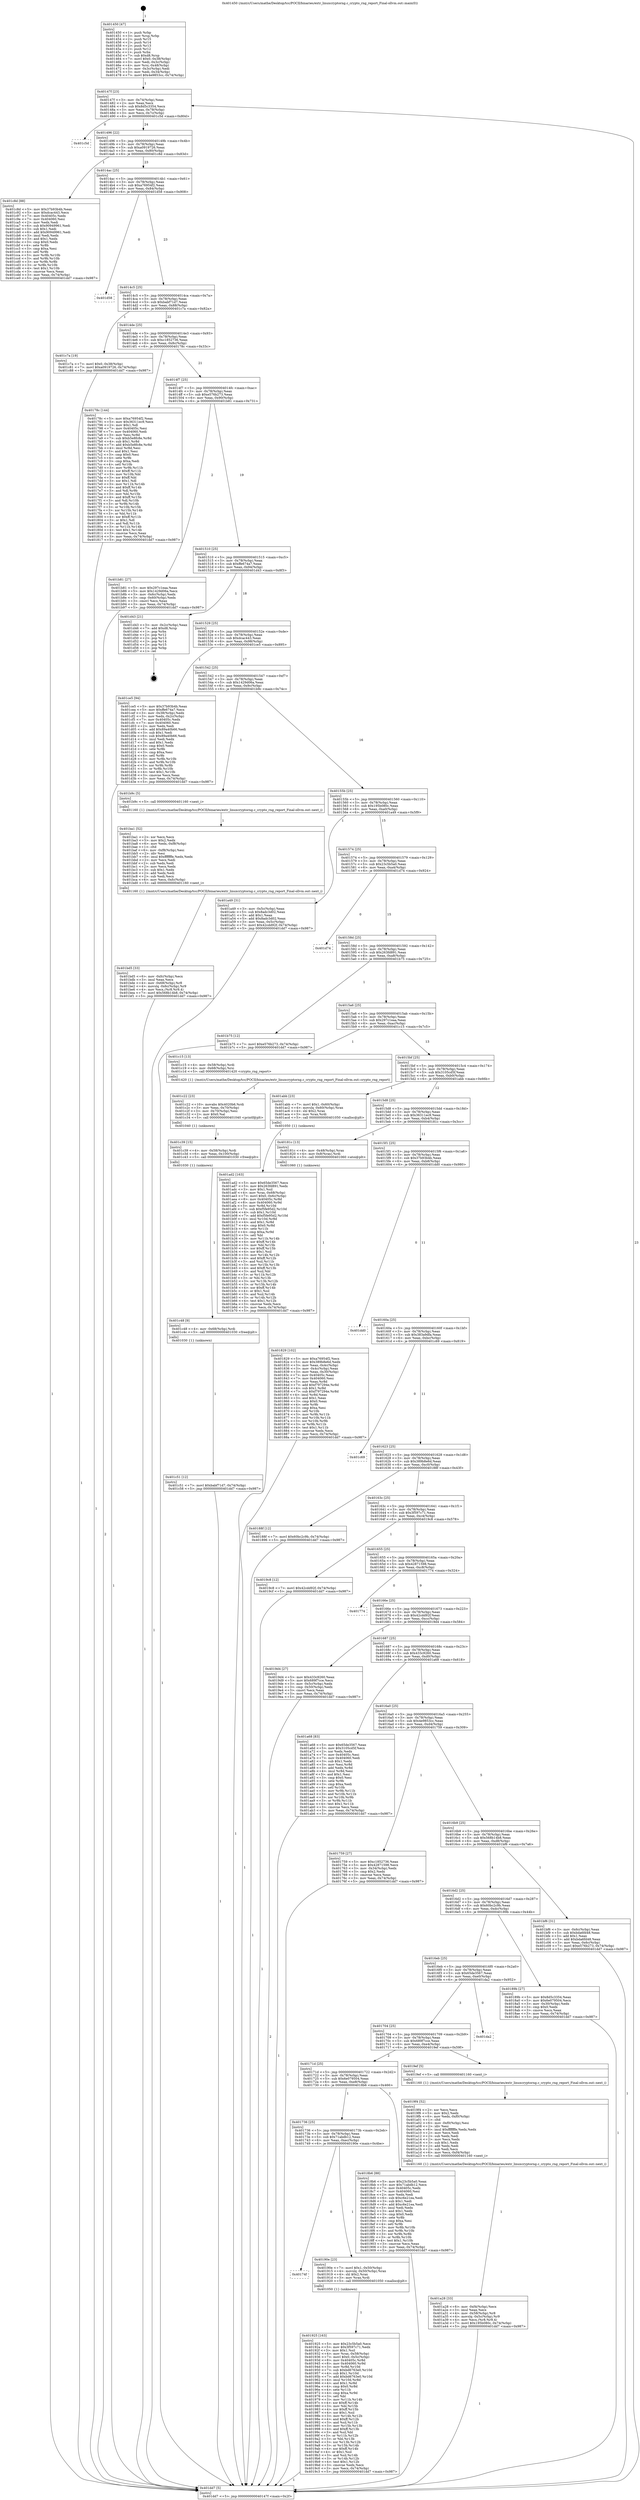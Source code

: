 digraph "0x401450" {
  label = "0x401450 (/mnt/c/Users/mathe/Desktop/tcc/POCII/binaries/extr_linuxcryptorng.c_crypto_rng_report_Final-ollvm.out::main(0))"
  labelloc = "t"
  node[shape=record]

  Entry [label="",width=0.3,height=0.3,shape=circle,fillcolor=black,style=filled]
  "0x40147f" [label="{
     0x40147f [23]\l
     | [instrs]\l
     &nbsp;&nbsp;0x40147f \<+3\>: mov -0x74(%rbp),%eax\l
     &nbsp;&nbsp;0x401482 \<+2\>: mov %eax,%ecx\l
     &nbsp;&nbsp;0x401484 \<+6\>: sub $0x8d5c3354,%ecx\l
     &nbsp;&nbsp;0x40148a \<+3\>: mov %eax,-0x78(%rbp)\l
     &nbsp;&nbsp;0x40148d \<+3\>: mov %ecx,-0x7c(%rbp)\l
     &nbsp;&nbsp;0x401490 \<+6\>: je 0000000000401c5d \<main+0x80d\>\l
  }"]
  "0x401c5d" [label="{
     0x401c5d\l
  }", style=dashed]
  "0x401496" [label="{
     0x401496 [22]\l
     | [instrs]\l
     &nbsp;&nbsp;0x401496 \<+5\>: jmp 000000000040149b \<main+0x4b\>\l
     &nbsp;&nbsp;0x40149b \<+3\>: mov -0x78(%rbp),%eax\l
     &nbsp;&nbsp;0x40149e \<+5\>: sub $0xa0919726,%eax\l
     &nbsp;&nbsp;0x4014a3 \<+3\>: mov %eax,-0x80(%rbp)\l
     &nbsp;&nbsp;0x4014a6 \<+6\>: je 0000000000401c8d \<main+0x83d\>\l
  }"]
  Exit [label="",width=0.3,height=0.3,shape=circle,fillcolor=black,style=filled,peripheries=2]
  "0x401c8d" [label="{
     0x401c8d [88]\l
     | [instrs]\l
     &nbsp;&nbsp;0x401c8d \<+5\>: mov $0x37b93b4b,%eax\l
     &nbsp;&nbsp;0x401c92 \<+5\>: mov $0xdcac443,%ecx\l
     &nbsp;&nbsp;0x401c97 \<+7\>: mov 0x40405c,%edx\l
     &nbsp;&nbsp;0x401c9e \<+7\>: mov 0x404060,%esi\l
     &nbsp;&nbsp;0x401ca5 \<+2\>: mov %edx,%edi\l
     &nbsp;&nbsp;0x401ca7 \<+6\>: sub $0x90949961,%edi\l
     &nbsp;&nbsp;0x401cad \<+3\>: sub $0x1,%edi\l
     &nbsp;&nbsp;0x401cb0 \<+6\>: add $0x90949961,%edi\l
     &nbsp;&nbsp;0x401cb6 \<+3\>: imul %edi,%edx\l
     &nbsp;&nbsp;0x401cb9 \<+3\>: and $0x1,%edx\l
     &nbsp;&nbsp;0x401cbc \<+3\>: cmp $0x0,%edx\l
     &nbsp;&nbsp;0x401cbf \<+4\>: sete %r8b\l
     &nbsp;&nbsp;0x401cc3 \<+3\>: cmp $0xa,%esi\l
     &nbsp;&nbsp;0x401cc6 \<+4\>: setl %r9b\l
     &nbsp;&nbsp;0x401cca \<+3\>: mov %r8b,%r10b\l
     &nbsp;&nbsp;0x401ccd \<+3\>: and %r9b,%r10b\l
     &nbsp;&nbsp;0x401cd0 \<+3\>: xor %r9b,%r8b\l
     &nbsp;&nbsp;0x401cd3 \<+3\>: or %r8b,%r10b\l
     &nbsp;&nbsp;0x401cd6 \<+4\>: test $0x1,%r10b\l
     &nbsp;&nbsp;0x401cda \<+3\>: cmovne %ecx,%eax\l
     &nbsp;&nbsp;0x401cdd \<+3\>: mov %eax,-0x74(%rbp)\l
     &nbsp;&nbsp;0x401ce0 \<+5\>: jmp 0000000000401dd7 \<main+0x987\>\l
  }"]
  "0x4014ac" [label="{
     0x4014ac [25]\l
     | [instrs]\l
     &nbsp;&nbsp;0x4014ac \<+5\>: jmp 00000000004014b1 \<main+0x61\>\l
     &nbsp;&nbsp;0x4014b1 \<+3\>: mov -0x78(%rbp),%eax\l
     &nbsp;&nbsp;0x4014b4 \<+5\>: sub $0xa76954f2,%eax\l
     &nbsp;&nbsp;0x4014b9 \<+6\>: mov %eax,-0x84(%rbp)\l
     &nbsp;&nbsp;0x4014bf \<+6\>: je 0000000000401d58 \<main+0x908\>\l
  }"]
  "0x401c51" [label="{
     0x401c51 [12]\l
     | [instrs]\l
     &nbsp;&nbsp;0x401c51 \<+7\>: movl $0xbabf71d7,-0x74(%rbp)\l
     &nbsp;&nbsp;0x401c58 \<+5\>: jmp 0000000000401dd7 \<main+0x987\>\l
  }"]
  "0x401d58" [label="{
     0x401d58\l
  }", style=dashed]
  "0x4014c5" [label="{
     0x4014c5 [25]\l
     | [instrs]\l
     &nbsp;&nbsp;0x4014c5 \<+5\>: jmp 00000000004014ca \<main+0x7a\>\l
     &nbsp;&nbsp;0x4014ca \<+3\>: mov -0x78(%rbp),%eax\l
     &nbsp;&nbsp;0x4014cd \<+5\>: sub $0xbabf71d7,%eax\l
     &nbsp;&nbsp;0x4014d2 \<+6\>: mov %eax,-0x88(%rbp)\l
     &nbsp;&nbsp;0x4014d8 \<+6\>: je 0000000000401c7a \<main+0x82a\>\l
  }"]
  "0x401c48" [label="{
     0x401c48 [9]\l
     | [instrs]\l
     &nbsp;&nbsp;0x401c48 \<+4\>: mov -0x68(%rbp),%rdi\l
     &nbsp;&nbsp;0x401c4c \<+5\>: call 0000000000401030 \<free@plt\>\l
     | [calls]\l
     &nbsp;&nbsp;0x401030 \{1\} (unknown)\l
  }"]
  "0x401c7a" [label="{
     0x401c7a [19]\l
     | [instrs]\l
     &nbsp;&nbsp;0x401c7a \<+7\>: movl $0x0,-0x38(%rbp)\l
     &nbsp;&nbsp;0x401c81 \<+7\>: movl $0xa0919726,-0x74(%rbp)\l
     &nbsp;&nbsp;0x401c88 \<+5\>: jmp 0000000000401dd7 \<main+0x987\>\l
  }"]
  "0x4014de" [label="{
     0x4014de [25]\l
     | [instrs]\l
     &nbsp;&nbsp;0x4014de \<+5\>: jmp 00000000004014e3 \<main+0x93\>\l
     &nbsp;&nbsp;0x4014e3 \<+3\>: mov -0x78(%rbp),%eax\l
     &nbsp;&nbsp;0x4014e6 \<+5\>: sub $0xc1852736,%eax\l
     &nbsp;&nbsp;0x4014eb \<+6\>: mov %eax,-0x8c(%rbp)\l
     &nbsp;&nbsp;0x4014f1 \<+6\>: je 000000000040178c \<main+0x33c\>\l
  }"]
  "0x401c39" [label="{
     0x401c39 [15]\l
     | [instrs]\l
     &nbsp;&nbsp;0x401c39 \<+4\>: mov -0x58(%rbp),%rdi\l
     &nbsp;&nbsp;0x401c3d \<+6\>: mov %eax,-0x100(%rbp)\l
     &nbsp;&nbsp;0x401c43 \<+5\>: call 0000000000401030 \<free@plt\>\l
     | [calls]\l
     &nbsp;&nbsp;0x401030 \{1\} (unknown)\l
  }"]
  "0x40178c" [label="{
     0x40178c [144]\l
     | [instrs]\l
     &nbsp;&nbsp;0x40178c \<+5\>: mov $0xa76954f2,%eax\l
     &nbsp;&nbsp;0x401791 \<+5\>: mov $0x36311ec9,%ecx\l
     &nbsp;&nbsp;0x401796 \<+2\>: mov $0x1,%dl\l
     &nbsp;&nbsp;0x401798 \<+7\>: mov 0x40405c,%esi\l
     &nbsp;&nbsp;0x40179f \<+7\>: mov 0x404060,%edi\l
     &nbsp;&nbsp;0x4017a6 \<+3\>: mov %esi,%r8d\l
     &nbsp;&nbsp;0x4017a9 \<+7\>: sub $0xb5e8fc8e,%r8d\l
     &nbsp;&nbsp;0x4017b0 \<+4\>: sub $0x1,%r8d\l
     &nbsp;&nbsp;0x4017b4 \<+7\>: add $0xb5e8fc8e,%r8d\l
     &nbsp;&nbsp;0x4017bb \<+4\>: imul %r8d,%esi\l
     &nbsp;&nbsp;0x4017bf \<+3\>: and $0x1,%esi\l
     &nbsp;&nbsp;0x4017c2 \<+3\>: cmp $0x0,%esi\l
     &nbsp;&nbsp;0x4017c5 \<+4\>: sete %r9b\l
     &nbsp;&nbsp;0x4017c9 \<+3\>: cmp $0xa,%edi\l
     &nbsp;&nbsp;0x4017cc \<+4\>: setl %r10b\l
     &nbsp;&nbsp;0x4017d0 \<+3\>: mov %r9b,%r11b\l
     &nbsp;&nbsp;0x4017d3 \<+4\>: xor $0xff,%r11b\l
     &nbsp;&nbsp;0x4017d7 \<+3\>: mov %r10b,%bl\l
     &nbsp;&nbsp;0x4017da \<+3\>: xor $0xff,%bl\l
     &nbsp;&nbsp;0x4017dd \<+3\>: xor $0x1,%dl\l
     &nbsp;&nbsp;0x4017e0 \<+3\>: mov %r11b,%r14b\l
     &nbsp;&nbsp;0x4017e3 \<+4\>: and $0xff,%r14b\l
     &nbsp;&nbsp;0x4017e7 \<+3\>: and %dl,%r9b\l
     &nbsp;&nbsp;0x4017ea \<+3\>: mov %bl,%r15b\l
     &nbsp;&nbsp;0x4017ed \<+4\>: and $0xff,%r15b\l
     &nbsp;&nbsp;0x4017f1 \<+3\>: and %dl,%r10b\l
     &nbsp;&nbsp;0x4017f4 \<+3\>: or %r9b,%r14b\l
     &nbsp;&nbsp;0x4017f7 \<+3\>: or %r10b,%r15b\l
     &nbsp;&nbsp;0x4017fa \<+3\>: xor %r15b,%r14b\l
     &nbsp;&nbsp;0x4017fd \<+3\>: or %bl,%r11b\l
     &nbsp;&nbsp;0x401800 \<+4\>: xor $0xff,%r11b\l
     &nbsp;&nbsp;0x401804 \<+3\>: or $0x1,%dl\l
     &nbsp;&nbsp;0x401807 \<+3\>: and %dl,%r11b\l
     &nbsp;&nbsp;0x40180a \<+3\>: or %r11b,%r14b\l
     &nbsp;&nbsp;0x40180d \<+4\>: test $0x1,%r14b\l
     &nbsp;&nbsp;0x401811 \<+3\>: cmovne %ecx,%eax\l
     &nbsp;&nbsp;0x401814 \<+3\>: mov %eax,-0x74(%rbp)\l
     &nbsp;&nbsp;0x401817 \<+5\>: jmp 0000000000401dd7 \<main+0x987\>\l
  }"]
  "0x4014f7" [label="{
     0x4014f7 [25]\l
     | [instrs]\l
     &nbsp;&nbsp;0x4014f7 \<+5\>: jmp 00000000004014fc \<main+0xac\>\l
     &nbsp;&nbsp;0x4014fc \<+3\>: mov -0x78(%rbp),%eax\l
     &nbsp;&nbsp;0x4014ff \<+5\>: sub $0xe576b273,%eax\l
     &nbsp;&nbsp;0x401504 \<+6\>: mov %eax,-0x90(%rbp)\l
     &nbsp;&nbsp;0x40150a \<+6\>: je 0000000000401b81 \<main+0x731\>\l
  }"]
  "0x401c22" [label="{
     0x401c22 [23]\l
     | [instrs]\l
     &nbsp;&nbsp;0x401c22 \<+10\>: movabs $0x4020b6,%rdi\l
     &nbsp;&nbsp;0x401c2c \<+3\>: mov %eax,-0x70(%rbp)\l
     &nbsp;&nbsp;0x401c2f \<+3\>: mov -0x70(%rbp),%esi\l
     &nbsp;&nbsp;0x401c32 \<+2\>: mov $0x0,%al\l
     &nbsp;&nbsp;0x401c34 \<+5\>: call 0000000000401040 \<printf@plt\>\l
     | [calls]\l
     &nbsp;&nbsp;0x401040 \{1\} (unknown)\l
  }"]
  "0x401b81" [label="{
     0x401b81 [27]\l
     | [instrs]\l
     &nbsp;&nbsp;0x401b81 \<+5\>: mov $0x297c1eaa,%eax\l
     &nbsp;&nbsp;0x401b86 \<+5\>: mov $0x1429d06a,%ecx\l
     &nbsp;&nbsp;0x401b8b \<+3\>: mov -0x6c(%rbp),%edx\l
     &nbsp;&nbsp;0x401b8e \<+3\>: cmp -0x60(%rbp),%edx\l
     &nbsp;&nbsp;0x401b91 \<+3\>: cmovl %ecx,%eax\l
     &nbsp;&nbsp;0x401b94 \<+3\>: mov %eax,-0x74(%rbp)\l
     &nbsp;&nbsp;0x401b97 \<+5\>: jmp 0000000000401dd7 \<main+0x987\>\l
  }"]
  "0x401510" [label="{
     0x401510 [25]\l
     | [instrs]\l
     &nbsp;&nbsp;0x401510 \<+5\>: jmp 0000000000401515 \<main+0xc5\>\l
     &nbsp;&nbsp;0x401515 \<+3\>: mov -0x78(%rbp),%eax\l
     &nbsp;&nbsp;0x401518 \<+5\>: sub $0xffe674a7,%eax\l
     &nbsp;&nbsp;0x40151d \<+6\>: mov %eax,-0x94(%rbp)\l
     &nbsp;&nbsp;0x401523 \<+6\>: je 0000000000401d43 \<main+0x8f3\>\l
  }"]
  "0x401bd5" [label="{
     0x401bd5 [33]\l
     | [instrs]\l
     &nbsp;&nbsp;0x401bd5 \<+6\>: mov -0xfc(%rbp),%ecx\l
     &nbsp;&nbsp;0x401bdb \<+3\>: imul %eax,%ecx\l
     &nbsp;&nbsp;0x401bde \<+4\>: mov -0x68(%rbp),%r8\l
     &nbsp;&nbsp;0x401be2 \<+4\>: movslq -0x6c(%rbp),%r9\l
     &nbsp;&nbsp;0x401be6 \<+4\>: mov %ecx,(%r8,%r9,4)\l
     &nbsp;&nbsp;0x401bea \<+7\>: movl $0x568b14b8,-0x74(%rbp)\l
     &nbsp;&nbsp;0x401bf1 \<+5\>: jmp 0000000000401dd7 \<main+0x987\>\l
  }"]
  "0x401d43" [label="{
     0x401d43 [21]\l
     | [instrs]\l
     &nbsp;&nbsp;0x401d43 \<+3\>: mov -0x2c(%rbp),%eax\l
     &nbsp;&nbsp;0x401d46 \<+7\>: add $0xd8,%rsp\l
     &nbsp;&nbsp;0x401d4d \<+1\>: pop %rbx\l
     &nbsp;&nbsp;0x401d4e \<+2\>: pop %r12\l
     &nbsp;&nbsp;0x401d50 \<+2\>: pop %r13\l
     &nbsp;&nbsp;0x401d52 \<+2\>: pop %r14\l
     &nbsp;&nbsp;0x401d54 \<+2\>: pop %r15\l
     &nbsp;&nbsp;0x401d56 \<+1\>: pop %rbp\l
     &nbsp;&nbsp;0x401d57 \<+1\>: ret\l
  }"]
  "0x401529" [label="{
     0x401529 [25]\l
     | [instrs]\l
     &nbsp;&nbsp;0x401529 \<+5\>: jmp 000000000040152e \<main+0xde\>\l
     &nbsp;&nbsp;0x40152e \<+3\>: mov -0x78(%rbp),%eax\l
     &nbsp;&nbsp;0x401531 \<+5\>: sub $0xdcac443,%eax\l
     &nbsp;&nbsp;0x401536 \<+6\>: mov %eax,-0x98(%rbp)\l
     &nbsp;&nbsp;0x40153c \<+6\>: je 0000000000401ce5 \<main+0x895\>\l
  }"]
  "0x401ba1" [label="{
     0x401ba1 [52]\l
     | [instrs]\l
     &nbsp;&nbsp;0x401ba1 \<+2\>: xor %ecx,%ecx\l
     &nbsp;&nbsp;0x401ba3 \<+5\>: mov $0x2,%edx\l
     &nbsp;&nbsp;0x401ba8 \<+6\>: mov %edx,-0xf8(%rbp)\l
     &nbsp;&nbsp;0x401bae \<+1\>: cltd\l
     &nbsp;&nbsp;0x401baf \<+6\>: mov -0xf8(%rbp),%esi\l
     &nbsp;&nbsp;0x401bb5 \<+2\>: idiv %esi\l
     &nbsp;&nbsp;0x401bb7 \<+6\>: imul $0xfffffffe,%edx,%edx\l
     &nbsp;&nbsp;0x401bbd \<+2\>: mov %ecx,%edi\l
     &nbsp;&nbsp;0x401bbf \<+2\>: sub %edx,%edi\l
     &nbsp;&nbsp;0x401bc1 \<+2\>: mov %ecx,%edx\l
     &nbsp;&nbsp;0x401bc3 \<+3\>: sub $0x1,%edx\l
     &nbsp;&nbsp;0x401bc6 \<+2\>: add %edx,%edi\l
     &nbsp;&nbsp;0x401bc8 \<+2\>: sub %edi,%ecx\l
     &nbsp;&nbsp;0x401bca \<+6\>: mov %ecx,-0xfc(%rbp)\l
     &nbsp;&nbsp;0x401bd0 \<+5\>: call 0000000000401160 \<next_i\>\l
     | [calls]\l
     &nbsp;&nbsp;0x401160 \{1\} (/mnt/c/Users/mathe/Desktop/tcc/POCII/binaries/extr_linuxcryptorng.c_crypto_rng_report_Final-ollvm.out::next_i)\l
  }"]
  "0x401ce5" [label="{
     0x401ce5 [94]\l
     | [instrs]\l
     &nbsp;&nbsp;0x401ce5 \<+5\>: mov $0x37b93b4b,%eax\l
     &nbsp;&nbsp;0x401cea \<+5\>: mov $0xffe674a7,%ecx\l
     &nbsp;&nbsp;0x401cef \<+3\>: mov -0x38(%rbp),%edx\l
     &nbsp;&nbsp;0x401cf2 \<+3\>: mov %edx,-0x2c(%rbp)\l
     &nbsp;&nbsp;0x401cf5 \<+7\>: mov 0x40405c,%edx\l
     &nbsp;&nbsp;0x401cfc \<+7\>: mov 0x404060,%esi\l
     &nbsp;&nbsp;0x401d03 \<+2\>: mov %edx,%edi\l
     &nbsp;&nbsp;0x401d05 \<+6\>: add $0x89a40b66,%edi\l
     &nbsp;&nbsp;0x401d0b \<+3\>: sub $0x1,%edi\l
     &nbsp;&nbsp;0x401d0e \<+6\>: sub $0x89a40b66,%edi\l
     &nbsp;&nbsp;0x401d14 \<+3\>: imul %edi,%edx\l
     &nbsp;&nbsp;0x401d17 \<+3\>: and $0x1,%edx\l
     &nbsp;&nbsp;0x401d1a \<+3\>: cmp $0x0,%edx\l
     &nbsp;&nbsp;0x401d1d \<+4\>: sete %r8b\l
     &nbsp;&nbsp;0x401d21 \<+3\>: cmp $0xa,%esi\l
     &nbsp;&nbsp;0x401d24 \<+4\>: setl %r9b\l
     &nbsp;&nbsp;0x401d28 \<+3\>: mov %r8b,%r10b\l
     &nbsp;&nbsp;0x401d2b \<+3\>: and %r9b,%r10b\l
     &nbsp;&nbsp;0x401d2e \<+3\>: xor %r9b,%r8b\l
     &nbsp;&nbsp;0x401d31 \<+3\>: or %r8b,%r10b\l
     &nbsp;&nbsp;0x401d34 \<+4\>: test $0x1,%r10b\l
     &nbsp;&nbsp;0x401d38 \<+3\>: cmovne %ecx,%eax\l
     &nbsp;&nbsp;0x401d3b \<+3\>: mov %eax,-0x74(%rbp)\l
     &nbsp;&nbsp;0x401d3e \<+5\>: jmp 0000000000401dd7 \<main+0x987\>\l
  }"]
  "0x401542" [label="{
     0x401542 [25]\l
     | [instrs]\l
     &nbsp;&nbsp;0x401542 \<+5\>: jmp 0000000000401547 \<main+0xf7\>\l
     &nbsp;&nbsp;0x401547 \<+3\>: mov -0x78(%rbp),%eax\l
     &nbsp;&nbsp;0x40154a \<+5\>: sub $0x1429d06a,%eax\l
     &nbsp;&nbsp;0x40154f \<+6\>: mov %eax,-0x9c(%rbp)\l
     &nbsp;&nbsp;0x401555 \<+6\>: je 0000000000401b9c \<main+0x74c\>\l
  }"]
  "0x401ad2" [label="{
     0x401ad2 [163]\l
     | [instrs]\l
     &nbsp;&nbsp;0x401ad2 \<+5\>: mov $0x65de3567,%ecx\l
     &nbsp;&nbsp;0x401ad7 \<+5\>: mov $0x263fd891,%edx\l
     &nbsp;&nbsp;0x401adc \<+3\>: mov $0x1,%sil\l
     &nbsp;&nbsp;0x401adf \<+4\>: mov %rax,-0x68(%rbp)\l
     &nbsp;&nbsp;0x401ae3 \<+7\>: movl $0x0,-0x6c(%rbp)\l
     &nbsp;&nbsp;0x401aea \<+8\>: mov 0x40405c,%r8d\l
     &nbsp;&nbsp;0x401af2 \<+8\>: mov 0x404060,%r9d\l
     &nbsp;&nbsp;0x401afa \<+3\>: mov %r8d,%r10d\l
     &nbsp;&nbsp;0x401afd \<+7\>: sub $0xf5fe95d2,%r10d\l
     &nbsp;&nbsp;0x401b04 \<+4\>: sub $0x1,%r10d\l
     &nbsp;&nbsp;0x401b08 \<+7\>: add $0xf5fe95d2,%r10d\l
     &nbsp;&nbsp;0x401b0f \<+4\>: imul %r10d,%r8d\l
     &nbsp;&nbsp;0x401b13 \<+4\>: and $0x1,%r8d\l
     &nbsp;&nbsp;0x401b17 \<+4\>: cmp $0x0,%r8d\l
     &nbsp;&nbsp;0x401b1b \<+4\>: sete %r11b\l
     &nbsp;&nbsp;0x401b1f \<+4\>: cmp $0xa,%r9d\l
     &nbsp;&nbsp;0x401b23 \<+3\>: setl %bl\l
     &nbsp;&nbsp;0x401b26 \<+3\>: mov %r11b,%r14b\l
     &nbsp;&nbsp;0x401b29 \<+4\>: xor $0xff,%r14b\l
     &nbsp;&nbsp;0x401b2d \<+3\>: mov %bl,%r15b\l
     &nbsp;&nbsp;0x401b30 \<+4\>: xor $0xff,%r15b\l
     &nbsp;&nbsp;0x401b34 \<+4\>: xor $0x1,%sil\l
     &nbsp;&nbsp;0x401b38 \<+3\>: mov %r14b,%r12b\l
     &nbsp;&nbsp;0x401b3b \<+4\>: and $0xff,%r12b\l
     &nbsp;&nbsp;0x401b3f \<+3\>: and %sil,%r11b\l
     &nbsp;&nbsp;0x401b42 \<+3\>: mov %r15b,%r13b\l
     &nbsp;&nbsp;0x401b45 \<+4\>: and $0xff,%r13b\l
     &nbsp;&nbsp;0x401b49 \<+3\>: and %sil,%bl\l
     &nbsp;&nbsp;0x401b4c \<+3\>: or %r11b,%r12b\l
     &nbsp;&nbsp;0x401b4f \<+3\>: or %bl,%r13b\l
     &nbsp;&nbsp;0x401b52 \<+3\>: xor %r13b,%r12b\l
     &nbsp;&nbsp;0x401b55 \<+3\>: or %r15b,%r14b\l
     &nbsp;&nbsp;0x401b58 \<+4\>: xor $0xff,%r14b\l
     &nbsp;&nbsp;0x401b5c \<+4\>: or $0x1,%sil\l
     &nbsp;&nbsp;0x401b60 \<+3\>: and %sil,%r14b\l
     &nbsp;&nbsp;0x401b63 \<+3\>: or %r14b,%r12b\l
     &nbsp;&nbsp;0x401b66 \<+4\>: test $0x1,%r12b\l
     &nbsp;&nbsp;0x401b6a \<+3\>: cmovne %edx,%ecx\l
     &nbsp;&nbsp;0x401b6d \<+3\>: mov %ecx,-0x74(%rbp)\l
     &nbsp;&nbsp;0x401b70 \<+5\>: jmp 0000000000401dd7 \<main+0x987\>\l
  }"]
  "0x401b9c" [label="{
     0x401b9c [5]\l
     | [instrs]\l
     &nbsp;&nbsp;0x401b9c \<+5\>: call 0000000000401160 \<next_i\>\l
     | [calls]\l
     &nbsp;&nbsp;0x401160 \{1\} (/mnt/c/Users/mathe/Desktop/tcc/POCII/binaries/extr_linuxcryptorng.c_crypto_rng_report_Final-ollvm.out::next_i)\l
  }"]
  "0x40155b" [label="{
     0x40155b [25]\l
     | [instrs]\l
     &nbsp;&nbsp;0x40155b \<+5\>: jmp 0000000000401560 \<main+0x110\>\l
     &nbsp;&nbsp;0x401560 \<+3\>: mov -0x78(%rbp),%eax\l
     &nbsp;&nbsp;0x401563 \<+5\>: sub $0x195b080c,%eax\l
     &nbsp;&nbsp;0x401568 \<+6\>: mov %eax,-0xa0(%rbp)\l
     &nbsp;&nbsp;0x40156e \<+6\>: je 0000000000401a49 \<main+0x5f9\>\l
  }"]
  "0x401a28" [label="{
     0x401a28 [33]\l
     | [instrs]\l
     &nbsp;&nbsp;0x401a28 \<+6\>: mov -0xf4(%rbp),%ecx\l
     &nbsp;&nbsp;0x401a2e \<+3\>: imul %eax,%ecx\l
     &nbsp;&nbsp;0x401a31 \<+4\>: mov -0x58(%rbp),%r8\l
     &nbsp;&nbsp;0x401a35 \<+4\>: movslq -0x5c(%rbp),%r9\l
     &nbsp;&nbsp;0x401a39 \<+4\>: mov %ecx,(%r8,%r9,4)\l
     &nbsp;&nbsp;0x401a3d \<+7\>: movl $0x195b080c,-0x74(%rbp)\l
     &nbsp;&nbsp;0x401a44 \<+5\>: jmp 0000000000401dd7 \<main+0x987\>\l
  }"]
  "0x401a49" [label="{
     0x401a49 [31]\l
     | [instrs]\l
     &nbsp;&nbsp;0x401a49 \<+3\>: mov -0x5c(%rbp),%eax\l
     &nbsp;&nbsp;0x401a4c \<+5\>: sub $0x8adc3d02,%eax\l
     &nbsp;&nbsp;0x401a51 \<+3\>: add $0x1,%eax\l
     &nbsp;&nbsp;0x401a54 \<+5\>: add $0x8adc3d02,%eax\l
     &nbsp;&nbsp;0x401a59 \<+3\>: mov %eax,-0x5c(%rbp)\l
     &nbsp;&nbsp;0x401a5c \<+7\>: movl $0x42cdd92f,-0x74(%rbp)\l
     &nbsp;&nbsp;0x401a63 \<+5\>: jmp 0000000000401dd7 \<main+0x987\>\l
  }"]
  "0x401574" [label="{
     0x401574 [25]\l
     | [instrs]\l
     &nbsp;&nbsp;0x401574 \<+5\>: jmp 0000000000401579 \<main+0x129\>\l
     &nbsp;&nbsp;0x401579 \<+3\>: mov -0x78(%rbp),%eax\l
     &nbsp;&nbsp;0x40157c \<+5\>: sub $0x23c5b5a0,%eax\l
     &nbsp;&nbsp;0x401581 \<+6\>: mov %eax,-0xa4(%rbp)\l
     &nbsp;&nbsp;0x401587 \<+6\>: je 0000000000401d74 \<main+0x924\>\l
  }"]
  "0x4019f4" [label="{
     0x4019f4 [52]\l
     | [instrs]\l
     &nbsp;&nbsp;0x4019f4 \<+2\>: xor %ecx,%ecx\l
     &nbsp;&nbsp;0x4019f6 \<+5\>: mov $0x2,%edx\l
     &nbsp;&nbsp;0x4019fb \<+6\>: mov %edx,-0xf0(%rbp)\l
     &nbsp;&nbsp;0x401a01 \<+1\>: cltd\l
     &nbsp;&nbsp;0x401a02 \<+6\>: mov -0xf0(%rbp),%esi\l
     &nbsp;&nbsp;0x401a08 \<+2\>: idiv %esi\l
     &nbsp;&nbsp;0x401a0a \<+6\>: imul $0xfffffffe,%edx,%edx\l
     &nbsp;&nbsp;0x401a10 \<+2\>: mov %ecx,%edi\l
     &nbsp;&nbsp;0x401a12 \<+2\>: sub %edx,%edi\l
     &nbsp;&nbsp;0x401a14 \<+2\>: mov %ecx,%edx\l
     &nbsp;&nbsp;0x401a16 \<+3\>: sub $0x1,%edx\l
     &nbsp;&nbsp;0x401a19 \<+2\>: add %edx,%edi\l
     &nbsp;&nbsp;0x401a1b \<+2\>: sub %edi,%ecx\l
     &nbsp;&nbsp;0x401a1d \<+6\>: mov %ecx,-0xf4(%rbp)\l
     &nbsp;&nbsp;0x401a23 \<+5\>: call 0000000000401160 \<next_i\>\l
     | [calls]\l
     &nbsp;&nbsp;0x401160 \{1\} (/mnt/c/Users/mathe/Desktop/tcc/POCII/binaries/extr_linuxcryptorng.c_crypto_rng_report_Final-ollvm.out::next_i)\l
  }"]
  "0x401d74" [label="{
     0x401d74\l
  }", style=dashed]
  "0x40158d" [label="{
     0x40158d [25]\l
     | [instrs]\l
     &nbsp;&nbsp;0x40158d \<+5\>: jmp 0000000000401592 \<main+0x142\>\l
     &nbsp;&nbsp;0x401592 \<+3\>: mov -0x78(%rbp),%eax\l
     &nbsp;&nbsp;0x401595 \<+5\>: sub $0x263fd891,%eax\l
     &nbsp;&nbsp;0x40159a \<+6\>: mov %eax,-0xa8(%rbp)\l
     &nbsp;&nbsp;0x4015a0 \<+6\>: je 0000000000401b75 \<main+0x725\>\l
  }"]
  "0x401925" [label="{
     0x401925 [163]\l
     | [instrs]\l
     &nbsp;&nbsp;0x401925 \<+5\>: mov $0x23c5b5a0,%ecx\l
     &nbsp;&nbsp;0x40192a \<+5\>: mov $0x3f597c71,%edx\l
     &nbsp;&nbsp;0x40192f \<+3\>: mov $0x1,%sil\l
     &nbsp;&nbsp;0x401932 \<+4\>: mov %rax,-0x58(%rbp)\l
     &nbsp;&nbsp;0x401936 \<+7\>: movl $0x0,-0x5c(%rbp)\l
     &nbsp;&nbsp;0x40193d \<+8\>: mov 0x40405c,%r8d\l
     &nbsp;&nbsp;0x401945 \<+8\>: mov 0x404060,%r9d\l
     &nbsp;&nbsp;0x40194d \<+3\>: mov %r8d,%r10d\l
     &nbsp;&nbsp;0x401950 \<+7\>: sub $0xbd6763e0,%r10d\l
     &nbsp;&nbsp;0x401957 \<+4\>: sub $0x1,%r10d\l
     &nbsp;&nbsp;0x40195b \<+7\>: add $0xbd6763e0,%r10d\l
     &nbsp;&nbsp;0x401962 \<+4\>: imul %r10d,%r8d\l
     &nbsp;&nbsp;0x401966 \<+4\>: and $0x1,%r8d\l
     &nbsp;&nbsp;0x40196a \<+4\>: cmp $0x0,%r8d\l
     &nbsp;&nbsp;0x40196e \<+4\>: sete %r11b\l
     &nbsp;&nbsp;0x401972 \<+4\>: cmp $0xa,%r9d\l
     &nbsp;&nbsp;0x401976 \<+3\>: setl %bl\l
     &nbsp;&nbsp;0x401979 \<+3\>: mov %r11b,%r14b\l
     &nbsp;&nbsp;0x40197c \<+4\>: xor $0xff,%r14b\l
     &nbsp;&nbsp;0x401980 \<+3\>: mov %bl,%r15b\l
     &nbsp;&nbsp;0x401983 \<+4\>: xor $0xff,%r15b\l
     &nbsp;&nbsp;0x401987 \<+4\>: xor $0x1,%sil\l
     &nbsp;&nbsp;0x40198b \<+3\>: mov %r14b,%r12b\l
     &nbsp;&nbsp;0x40198e \<+4\>: and $0xff,%r12b\l
     &nbsp;&nbsp;0x401992 \<+3\>: and %sil,%r11b\l
     &nbsp;&nbsp;0x401995 \<+3\>: mov %r15b,%r13b\l
     &nbsp;&nbsp;0x401998 \<+4\>: and $0xff,%r13b\l
     &nbsp;&nbsp;0x40199c \<+3\>: and %sil,%bl\l
     &nbsp;&nbsp;0x40199f \<+3\>: or %r11b,%r12b\l
     &nbsp;&nbsp;0x4019a2 \<+3\>: or %bl,%r13b\l
     &nbsp;&nbsp;0x4019a5 \<+3\>: xor %r13b,%r12b\l
     &nbsp;&nbsp;0x4019a8 \<+3\>: or %r15b,%r14b\l
     &nbsp;&nbsp;0x4019ab \<+4\>: xor $0xff,%r14b\l
     &nbsp;&nbsp;0x4019af \<+4\>: or $0x1,%sil\l
     &nbsp;&nbsp;0x4019b3 \<+3\>: and %sil,%r14b\l
     &nbsp;&nbsp;0x4019b6 \<+3\>: or %r14b,%r12b\l
     &nbsp;&nbsp;0x4019b9 \<+4\>: test $0x1,%r12b\l
     &nbsp;&nbsp;0x4019bd \<+3\>: cmovne %edx,%ecx\l
     &nbsp;&nbsp;0x4019c0 \<+3\>: mov %ecx,-0x74(%rbp)\l
     &nbsp;&nbsp;0x4019c3 \<+5\>: jmp 0000000000401dd7 \<main+0x987\>\l
  }"]
  "0x401b75" [label="{
     0x401b75 [12]\l
     | [instrs]\l
     &nbsp;&nbsp;0x401b75 \<+7\>: movl $0xe576b273,-0x74(%rbp)\l
     &nbsp;&nbsp;0x401b7c \<+5\>: jmp 0000000000401dd7 \<main+0x987\>\l
  }"]
  "0x4015a6" [label="{
     0x4015a6 [25]\l
     | [instrs]\l
     &nbsp;&nbsp;0x4015a6 \<+5\>: jmp 00000000004015ab \<main+0x15b\>\l
     &nbsp;&nbsp;0x4015ab \<+3\>: mov -0x78(%rbp),%eax\l
     &nbsp;&nbsp;0x4015ae \<+5\>: sub $0x297c1eaa,%eax\l
     &nbsp;&nbsp;0x4015b3 \<+6\>: mov %eax,-0xac(%rbp)\l
     &nbsp;&nbsp;0x4015b9 \<+6\>: je 0000000000401c15 \<main+0x7c5\>\l
  }"]
  "0x40174f" [label="{
     0x40174f\l
  }", style=dashed]
  "0x401c15" [label="{
     0x401c15 [13]\l
     | [instrs]\l
     &nbsp;&nbsp;0x401c15 \<+4\>: mov -0x58(%rbp),%rdi\l
     &nbsp;&nbsp;0x401c19 \<+4\>: mov -0x68(%rbp),%rsi\l
     &nbsp;&nbsp;0x401c1d \<+5\>: call 0000000000401420 \<crypto_rng_report\>\l
     | [calls]\l
     &nbsp;&nbsp;0x401420 \{1\} (/mnt/c/Users/mathe/Desktop/tcc/POCII/binaries/extr_linuxcryptorng.c_crypto_rng_report_Final-ollvm.out::crypto_rng_report)\l
  }"]
  "0x4015bf" [label="{
     0x4015bf [25]\l
     | [instrs]\l
     &nbsp;&nbsp;0x4015bf \<+5\>: jmp 00000000004015c4 \<main+0x174\>\l
     &nbsp;&nbsp;0x4015c4 \<+3\>: mov -0x78(%rbp),%eax\l
     &nbsp;&nbsp;0x4015c7 \<+5\>: sub $0x3105cd5f,%eax\l
     &nbsp;&nbsp;0x4015cc \<+6\>: mov %eax,-0xb0(%rbp)\l
     &nbsp;&nbsp;0x4015d2 \<+6\>: je 0000000000401abb \<main+0x66b\>\l
  }"]
  "0x40190e" [label="{
     0x40190e [23]\l
     | [instrs]\l
     &nbsp;&nbsp;0x40190e \<+7\>: movl $0x1,-0x50(%rbp)\l
     &nbsp;&nbsp;0x401915 \<+4\>: movslq -0x50(%rbp),%rax\l
     &nbsp;&nbsp;0x401919 \<+4\>: shl $0x2,%rax\l
     &nbsp;&nbsp;0x40191d \<+3\>: mov %rax,%rdi\l
     &nbsp;&nbsp;0x401920 \<+5\>: call 0000000000401050 \<malloc@plt\>\l
     | [calls]\l
     &nbsp;&nbsp;0x401050 \{1\} (unknown)\l
  }"]
  "0x401abb" [label="{
     0x401abb [23]\l
     | [instrs]\l
     &nbsp;&nbsp;0x401abb \<+7\>: movl $0x1,-0x60(%rbp)\l
     &nbsp;&nbsp;0x401ac2 \<+4\>: movslq -0x60(%rbp),%rax\l
     &nbsp;&nbsp;0x401ac6 \<+4\>: shl $0x2,%rax\l
     &nbsp;&nbsp;0x401aca \<+3\>: mov %rax,%rdi\l
     &nbsp;&nbsp;0x401acd \<+5\>: call 0000000000401050 \<malloc@plt\>\l
     | [calls]\l
     &nbsp;&nbsp;0x401050 \{1\} (unknown)\l
  }"]
  "0x4015d8" [label="{
     0x4015d8 [25]\l
     | [instrs]\l
     &nbsp;&nbsp;0x4015d8 \<+5\>: jmp 00000000004015dd \<main+0x18d\>\l
     &nbsp;&nbsp;0x4015dd \<+3\>: mov -0x78(%rbp),%eax\l
     &nbsp;&nbsp;0x4015e0 \<+5\>: sub $0x36311ec9,%eax\l
     &nbsp;&nbsp;0x4015e5 \<+6\>: mov %eax,-0xb4(%rbp)\l
     &nbsp;&nbsp;0x4015eb \<+6\>: je 000000000040181c \<main+0x3cc\>\l
  }"]
  "0x401736" [label="{
     0x401736 [25]\l
     | [instrs]\l
     &nbsp;&nbsp;0x401736 \<+5\>: jmp 000000000040173b \<main+0x2eb\>\l
     &nbsp;&nbsp;0x40173b \<+3\>: mov -0x78(%rbp),%eax\l
     &nbsp;&nbsp;0x40173e \<+5\>: sub $0x71abdb12,%eax\l
     &nbsp;&nbsp;0x401743 \<+6\>: mov %eax,-0xec(%rbp)\l
     &nbsp;&nbsp;0x401749 \<+6\>: je 000000000040190e \<main+0x4be\>\l
  }"]
  "0x40181c" [label="{
     0x40181c [13]\l
     | [instrs]\l
     &nbsp;&nbsp;0x40181c \<+4\>: mov -0x48(%rbp),%rax\l
     &nbsp;&nbsp;0x401820 \<+4\>: mov 0x8(%rax),%rdi\l
     &nbsp;&nbsp;0x401824 \<+5\>: call 0000000000401060 \<atoi@plt\>\l
     | [calls]\l
     &nbsp;&nbsp;0x401060 \{1\} (unknown)\l
  }"]
  "0x4015f1" [label="{
     0x4015f1 [25]\l
     | [instrs]\l
     &nbsp;&nbsp;0x4015f1 \<+5\>: jmp 00000000004015f6 \<main+0x1a6\>\l
     &nbsp;&nbsp;0x4015f6 \<+3\>: mov -0x78(%rbp),%eax\l
     &nbsp;&nbsp;0x4015f9 \<+5\>: sub $0x37b93b4b,%eax\l
     &nbsp;&nbsp;0x4015fe \<+6\>: mov %eax,-0xb8(%rbp)\l
     &nbsp;&nbsp;0x401604 \<+6\>: je 0000000000401dd0 \<main+0x980\>\l
  }"]
  "0x4018b6" [label="{
     0x4018b6 [88]\l
     | [instrs]\l
     &nbsp;&nbsp;0x4018b6 \<+5\>: mov $0x23c5b5a0,%eax\l
     &nbsp;&nbsp;0x4018bb \<+5\>: mov $0x71abdb12,%ecx\l
     &nbsp;&nbsp;0x4018c0 \<+7\>: mov 0x40405c,%edx\l
     &nbsp;&nbsp;0x4018c7 \<+7\>: mov 0x404060,%esi\l
     &nbsp;&nbsp;0x4018ce \<+2\>: mov %edx,%edi\l
     &nbsp;&nbsp;0x4018d0 \<+6\>: sub $0xc6e21ea,%edi\l
     &nbsp;&nbsp;0x4018d6 \<+3\>: sub $0x1,%edi\l
     &nbsp;&nbsp;0x4018d9 \<+6\>: add $0xc6e21ea,%edi\l
     &nbsp;&nbsp;0x4018df \<+3\>: imul %edi,%edx\l
     &nbsp;&nbsp;0x4018e2 \<+3\>: and $0x1,%edx\l
     &nbsp;&nbsp;0x4018e5 \<+3\>: cmp $0x0,%edx\l
     &nbsp;&nbsp;0x4018e8 \<+4\>: sete %r8b\l
     &nbsp;&nbsp;0x4018ec \<+3\>: cmp $0xa,%esi\l
     &nbsp;&nbsp;0x4018ef \<+4\>: setl %r9b\l
     &nbsp;&nbsp;0x4018f3 \<+3\>: mov %r8b,%r10b\l
     &nbsp;&nbsp;0x4018f6 \<+3\>: and %r9b,%r10b\l
     &nbsp;&nbsp;0x4018f9 \<+3\>: xor %r9b,%r8b\l
     &nbsp;&nbsp;0x4018fc \<+3\>: or %r8b,%r10b\l
     &nbsp;&nbsp;0x4018ff \<+4\>: test $0x1,%r10b\l
     &nbsp;&nbsp;0x401903 \<+3\>: cmovne %ecx,%eax\l
     &nbsp;&nbsp;0x401906 \<+3\>: mov %eax,-0x74(%rbp)\l
     &nbsp;&nbsp;0x401909 \<+5\>: jmp 0000000000401dd7 \<main+0x987\>\l
  }"]
  "0x401dd0" [label="{
     0x401dd0\l
  }", style=dashed]
  "0x40160a" [label="{
     0x40160a [25]\l
     | [instrs]\l
     &nbsp;&nbsp;0x40160a \<+5\>: jmp 000000000040160f \<main+0x1bf\>\l
     &nbsp;&nbsp;0x40160f \<+3\>: mov -0x78(%rbp),%eax\l
     &nbsp;&nbsp;0x401612 \<+5\>: sub $0x383a9dfa,%eax\l
     &nbsp;&nbsp;0x401617 \<+6\>: mov %eax,-0xbc(%rbp)\l
     &nbsp;&nbsp;0x40161d \<+6\>: je 0000000000401c69 \<main+0x819\>\l
  }"]
  "0x40171d" [label="{
     0x40171d [25]\l
     | [instrs]\l
     &nbsp;&nbsp;0x40171d \<+5\>: jmp 0000000000401722 \<main+0x2d2\>\l
     &nbsp;&nbsp;0x401722 \<+3\>: mov -0x78(%rbp),%eax\l
     &nbsp;&nbsp;0x401725 \<+5\>: sub $0x6e079504,%eax\l
     &nbsp;&nbsp;0x40172a \<+6\>: mov %eax,-0xe8(%rbp)\l
     &nbsp;&nbsp;0x401730 \<+6\>: je 00000000004018b6 \<main+0x466\>\l
  }"]
  "0x401c69" [label="{
     0x401c69\l
  }", style=dashed]
  "0x401623" [label="{
     0x401623 [25]\l
     | [instrs]\l
     &nbsp;&nbsp;0x401623 \<+5\>: jmp 0000000000401628 \<main+0x1d8\>\l
     &nbsp;&nbsp;0x401628 \<+3\>: mov -0x78(%rbp),%eax\l
     &nbsp;&nbsp;0x40162b \<+5\>: sub $0x389b8e6d,%eax\l
     &nbsp;&nbsp;0x401630 \<+6\>: mov %eax,-0xc0(%rbp)\l
     &nbsp;&nbsp;0x401636 \<+6\>: je 000000000040188f \<main+0x43f\>\l
  }"]
  "0x4019ef" [label="{
     0x4019ef [5]\l
     | [instrs]\l
     &nbsp;&nbsp;0x4019ef \<+5\>: call 0000000000401160 \<next_i\>\l
     | [calls]\l
     &nbsp;&nbsp;0x401160 \{1\} (/mnt/c/Users/mathe/Desktop/tcc/POCII/binaries/extr_linuxcryptorng.c_crypto_rng_report_Final-ollvm.out::next_i)\l
  }"]
  "0x40188f" [label="{
     0x40188f [12]\l
     | [instrs]\l
     &nbsp;&nbsp;0x40188f \<+7\>: movl $0x60bc2c9b,-0x74(%rbp)\l
     &nbsp;&nbsp;0x401896 \<+5\>: jmp 0000000000401dd7 \<main+0x987\>\l
  }"]
  "0x40163c" [label="{
     0x40163c [25]\l
     | [instrs]\l
     &nbsp;&nbsp;0x40163c \<+5\>: jmp 0000000000401641 \<main+0x1f1\>\l
     &nbsp;&nbsp;0x401641 \<+3\>: mov -0x78(%rbp),%eax\l
     &nbsp;&nbsp;0x401644 \<+5\>: sub $0x3f597c71,%eax\l
     &nbsp;&nbsp;0x401649 \<+6\>: mov %eax,-0xc4(%rbp)\l
     &nbsp;&nbsp;0x40164f \<+6\>: je 00000000004019c8 \<main+0x578\>\l
  }"]
  "0x401704" [label="{
     0x401704 [25]\l
     | [instrs]\l
     &nbsp;&nbsp;0x401704 \<+5\>: jmp 0000000000401709 \<main+0x2b9\>\l
     &nbsp;&nbsp;0x401709 \<+3\>: mov -0x78(%rbp),%eax\l
     &nbsp;&nbsp;0x40170c \<+5\>: sub $0x689f7cce,%eax\l
     &nbsp;&nbsp;0x401711 \<+6\>: mov %eax,-0xe4(%rbp)\l
     &nbsp;&nbsp;0x401717 \<+6\>: je 00000000004019ef \<main+0x59f\>\l
  }"]
  "0x4019c8" [label="{
     0x4019c8 [12]\l
     | [instrs]\l
     &nbsp;&nbsp;0x4019c8 \<+7\>: movl $0x42cdd92f,-0x74(%rbp)\l
     &nbsp;&nbsp;0x4019cf \<+5\>: jmp 0000000000401dd7 \<main+0x987\>\l
  }"]
  "0x401655" [label="{
     0x401655 [25]\l
     | [instrs]\l
     &nbsp;&nbsp;0x401655 \<+5\>: jmp 000000000040165a \<main+0x20a\>\l
     &nbsp;&nbsp;0x40165a \<+3\>: mov -0x78(%rbp),%eax\l
     &nbsp;&nbsp;0x40165d \<+5\>: sub $0x42871598,%eax\l
     &nbsp;&nbsp;0x401662 \<+6\>: mov %eax,-0xc8(%rbp)\l
     &nbsp;&nbsp;0x401668 \<+6\>: je 0000000000401774 \<main+0x324\>\l
  }"]
  "0x401da2" [label="{
     0x401da2\l
  }", style=dashed]
  "0x401774" [label="{
     0x401774\l
  }", style=dashed]
  "0x40166e" [label="{
     0x40166e [25]\l
     | [instrs]\l
     &nbsp;&nbsp;0x40166e \<+5\>: jmp 0000000000401673 \<main+0x223\>\l
     &nbsp;&nbsp;0x401673 \<+3\>: mov -0x78(%rbp),%eax\l
     &nbsp;&nbsp;0x401676 \<+5\>: sub $0x42cdd92f,%eax\l
     &nbsp;&nbsp;0x40167b \<+6\>: mov %eax,-0xcc(%rbp)\l
     &nbsp;&nbsp;0x401681 \<+6\>: je 00000000004019d4 \<main+0x584\>\l
  }"]
  "0x4016eb" [label="{
     0x4016eb [25]\l
     | [instrs]\l
     &nbsp;&nbsp;0x4016eb \<+5\>: jmp 00000000004016f0 \<main+0x2a0\>\l
     &nbsp;&nbsp;0x4016f0 \<+3\>: mov -0x78(%rbp),%eax\l
     &nbsp;&nbsp;0x4016f3 \<+5\>: sub $0x65de3567,%eax\l
     &nbsp;&nbsp;0x4016f8 \<+6\>: mov %eax,-0xe0(%rbp)\l
     &nbsp;&nbsp;0x4016fe \<+6\>: je 0000000000401da2 \<main+0x952\>\l
  }"]
  "0x4019d4" [label="{
     0x4019d4 [27]\l
     | [instrs]\l
     &nbsp;&nbsp;0x4019d4 \<+5\>: mov $0x433c9260,%eax\l
     &nbsp;&nbsp;0x4019d9 \<+5\>: mov $0x689f7cce,%ecx\l
     &nbsp;&nbsp;0x4019de \<+3\>: mov -0x5c(%rbp),%edx\l
     &nbsp;&nbsp;0x4019e1 \<+3\>: cmp -0x50(%rbp),%edx\l
     &nbsp;&nbsp;0x4019e4 \<+3\>: cmovl %ecx,%eax\l
     &nbsp;&nbsp;0x4019e7 \<+3\>: mov %eax,-0x74(%rbp)\l
     &nbsp;&nbsp;0x4019ea \<+5\>: jmp 0000000000401dd7 \<main+0x987\>\l
  }"]
  "0x401687" [label="{
     0x401687 [25]\l
     | [instrs]\l
     &nbsp;&nbsp;0x401687 \<+5\>: jmp 000000000040168c \<main+0x23c\>\l
     &nbsp;&nbsp;0x40168c \<+3\>: mov -0x78(%rbp),%eax\l
     &nbsp;&nbsp;0x40168f \<+5\>: sub $0x433c9260,%eax\l
     &nbsp;&nbsp;0x401694 \<+6\>: mov %eax,-0xd0(%rbp)\l
     &nbsp;&nbsp;0x40169a \<+6\>: je 0000000000401a68 \<main+0x618\>\l
  }"]
  "0x40189b" [label="{
     0x40189b [27]\l
     | [instrs]\l
     &nbsp;&nbsp;0x40189b \<+5\>: mov $0x8d5c3354,%eax\l
     &nbsp;&nbsp;0x4018a0 \<+5\>: mov $0x6e079504,%ecx\l
     &nbsp;&nbsp;0x4018a5 \<+3\>: mov -0x30(%rbp),%edx\l
     &nbsp;&nbsp;0x4018a8 \<+3\>: cmp $0x0,%edx\l
     &nbsp;&nbsp;0x4018ab \<+3\>: cmove %ecx,%eax\l
     &nbsp;&nbsp;0x4018ae \<+3\>: mov %eax,-0x74(%rbp)\l
     &nbsp;&nbsp;0x4018b1 \<+5\>: jmp 0000000000401dd7 \<main+0x987\>\l
  }"]
  "0x401a68" [label="{
     0x401a68 [83]\l
     | [instrs]\l
     &nbsp;&nbsp;0x401a68 \<+5\>: mov $0x65de3567,%eax\l
     &nbsp;&nbsp;0x401a6d \<+5\>: mov $0x3105cd5f,%ecx\l
     &nbsp;&nbsp;0x401a72 \<+2\>: xor %edx,%edx\l
     &nbsp;&nbsp;0x401a74 \<+7\>: mov 0x40405c,%esi\l
     &nbsp;&nbsp;0x401a7b \<+7\>: mov 0x404060,%edi\l
     &nbsp;&nbsp;0x401a82 \<+3\>: sub $0x1,%edx\l
     &nbsp;&nbsp;0x401a85 \<+3\>: mov %esi,%r8d\l
     &nbsp;&nbsp;0x401a88 \<+3\>: add %edx,%r8d\l
     &nbsp;&nbsp;0x401a8b \<+4\>: imul %r8d,%esi\l
     &nbsp;&nbsp;0x401a8f \<+3\>: and $0x1,%esi\l
     &nbsp;&nbsp;0x401a92 \<+3\>: cmp $0x0,%esi\l
     &nbsp;&nbsp;0x401a95 \<+4\>: sete %r9b\l
     &nbsp;&nbsp;0x401a99 \<+3\>: cmp $0xa,%edi\l
     &nbsp;&nbsp;0x401a9c \<+4\>: setl %r10b\l
     &nbsp;&nbsp;0x401aa0 \<+3\>: mov %r9b,%r11b\l
     &nbsp;&nbsp;0x401aa3 \<+3\>: and %r10b,%r11b\l
     &nbsp;&nbsp;0x401aa6 \<+3\>: xor %r10b,%r9b\l
     &nbsp;&nbsp;0x401aa9 \<+3\>: or %r9b,%r11b\l
     &nbsp;&nbsp;0x401aac \<+4\>: test $0x1,%r11b\l
     &nbsp;&nbsp;0x401ab0 \<+3\>: cmovne %ecx,%eax\l
     &nbsp;&nbsp;0x401ab3 \<+3\>: mov %eax,-0x74(%rbp)\l
     &nbsp;&nbsp;0x401ab6 \<+5\>: jmp 0000000000401dd7 \<main+0x987\>\l
  }"]
  "0x4016a0" [label="{
     0x4016a0 [25]\l
     | [instrs]\l
     &nbsp;&nbsp;0x4016a0 \<+5\>: jmp 00000000004016a5 \<main+0x255\>\l
     &nbsp;&nbsp;0x4016a5 \<+3\>: mov -0x78(%rbp),%eax\l
     &nbsp;&nbsp;0x4016a8 \<+5\>: sub $0x4e9853cc,%eax\l
     &nbsp;&nbsp;0x4016ad \<+6\>: mov %eax,-0xd4(%rbp)\l
     &nbsp;&nbsp;0x4016b3 \<+6\>: je 0000000000401759 \<main+0x309\>\l
  }"]
  "0x4016d2" [label="{
     0x4016d2 [25]\l
     | [instrs]\l
     &nbsp;&nbsp;0x4016d2 \<+5\>: jmp 00000000004016d7 \<main+0x287\>\l
     &nbsp;&nbsp;0x4016d7 \<+3\>: mov -0x78(%rbp),%eax\l
     &nbsp;&nbsp;0x4016da \<+5\>: sub $0x60bc2c9b,%eax\l
     &nbsp;&nbsp;0x4016df \<+6\>: mov %eax,-0xdc(%rbp)\l
     &nbsp;&nbsp;0x4016e5 \<+6\>: je 000000000040189b \<main+0x44b\>\l
  }"]
  "0x401759" [label="{
     0x401759 [27]\l
     | [instrs]\l
     &nbsp;&nbsp;0x401759 \<+5\>: mov $0xc1852736,%eax\l
     &nbsp;&nbsp;0x40175e \<+5\>: mov $0x42871598,%ecx\l
     &nbsp;&nbsp;0x401763 \<+3\>: mov -0x34(%rbp),%edx\l
     &nbsp;&nbsp;0x401766 \<+3\>: cmp $0x2,%edx\l
     &nbsp;&nbsp;0x401769 \<+3\>: cmovne %ecx,%eax\l
     &nbsp;&nbsp;0x40176c \<+3\>: mov %eax,-0x74(%rbp)\l
     &nbsp;&nbsp;0x40176f \<+5\>: jmp 0000000000401dd7 \<main+0x987\>\l
  }"]
  "0x4016b9" [label="{
     0x4016b9 [25]\l
     | [instrs]\l
     &nbsp;&nbsp;0x4016b9 \<+5\>: jmp 00000000004016be \<main+0x26e\>\l
     &nbsp;&nbsp;0x4016be \<+3\>: mov -0x78(%rbp),%eax\l
     &nbsp;&nbsp;0x4016c1 \<+5\>: sub $0x568b14b8,%eax\l
     &nbsp;&nbsp;0x4016c6 \<+6\>: mov %eax,-0xd8(%rbp)\l
     &nbsp;&nbsp;0x4016cc \<+6\>: je 0000000000401bf6 \<main+0x7a6\>\l
  }"]
  "0x401dd7" [label="{
     0x401dd7 [5]\l
     | [instrs]\l
     &nbsp;&nbsp;0x401dd7 \<+5\>: jmp 000000000040147f \<main+0x2f\>\l
  }"]
  "0x401450" [label="{
     0x401450 [47]\l
     | [instrs]\l
     &nbsp;&nbsp;0x401450 \<+1\>: push %rbp\l
     &nbsp;&nbsp;0x401451 \<+3\>: mov %rsp,%rbp\l
     &nbsp;&nbsp;0x401454 \<+2\>: push %r15\l
     &nbsp;&nbsp;0x401456 \<+2\>: push %r14\l
     &nbsp;&nbsp;0x401458 \<+2\>: push %r13\l
     &nbsp;&nbsp;0x40145a \<+2\>: push %r12\l
     &nbsp;&nbsp;0x40145c \<+1\>: push %rbx\l
     &nbsp;&nbsp;0x40145d \<+7\>: sub $0xd8,%rsp\l
     &nbsp;&nbsp;0x401464 \<+7\>: movl $0x0,-0x38(%rbp)\l
     &nbsp;&nbsp;0x40146b \<+3\>: mov %edi,-0x3c(%rbp)\l
     &nbsp;&nbsp;0x40146e \<+4\>: mov %rsi,-0x48(%rbp)\l
     &nbsp;&nbsp;0x401472 \<+3\>: mov -0x3c(%rbp),%edi\l
     &nbsp;&nbsp;0x401475 \<+3\>: mov %edi,-0x34(%rbp)\l
     &nbsp;&nbsp;0x401478 \<+7\>: movl $0x4e9853cc,-0x74(%rbp)\l
  }"]
  "0x401829" [label="{
     0x401829 [102]\l
     | [instrs]\l
     &nbsp;&nbsp;0x401829 \<+5\>: mov $0xa76954f2,%ecx\l
     &nbsp;&nbsp;0x40182e \<+5\>: mov $0x389b8e6d,%edx\l
     &nbsp;&nbsp;0x401833 \<+3\>: mov %eax,-0x4c(%rbp)\l
     &nbsp;&nbsp;0x401836 \<+3\>: mov -0x4c(%rbp),%eax\l
     &nbsp;&nbsp;0x401839 \<+3\>: mov %eax,-0x30(%rbp)\l
     &nbsp;&nbsp;0x40183c \<+7\>: mov 0x40405c,%eax\l
     &nbsp;&nbsp;0x401843 \<+7\>: mov 0x404060,%esi\l
     &nbsp;&nbsp;0x40184a \<+3\>: mov %eax,%r8d\l
     &nbsp;&nbsp;0x40184d \<+7\>: add $0xf797294e,%r8d\l
     &nbsp;&nbsp;0x401854 \<+4\>: sub $0x1,%r8d\l
     &nbsp;&nbsp;0x401858 \<+7\>: sub $0xf797294e,%r8d\l
     &nbsp;&nbsp;0x40185f \<+4\>: imul %r8d,%eax\l
     &nbsp;&nbsp;0x401863 \<+3\>: and $0x1,%eax\l
     &nbsp;&nbsp;0x401866 \<+3\>: cmp $0x0,%eax\l
     &nbsp;&nbsp;0x401869 \<+4\>: sete %r9b\l
     &nbsp;&nbsp;0x40186d \<+3\>: cmp $0xa,%esi\l
     &nbsp;&nbsp;0x401870 \<+4\>: setl %r10b\l
     &nbsp;&nbsp;0x401874 \<+3\>: mov %r9b,%r11b\l
     &nbsp;&nbsp;0x401877 \<+3\>: and %r10b,%r11b\l
     &nbsp;&nbsp;0x40187a \<+3\>: xor %r10b,%r9b\l
     &nbsp;&nbsp;0x40187d \<+3\>: or %r9b,%r11b\l
     &nbsp;&nbsp;0x401880 \<+4\>: test $0x1,%r11b\l
     &nbsp;&nbsp;0x401884 \<+3\>: cmovne %edx,%ecx\l
     &nbsp;&nbsp;0x401887 \<+3\>: mov %ecx,-0x74(%rbp)\l
     &nbsp;&nbsp;0x40188a \<+5\>: jmp 0000000000401dd7 \<main+0x987\>\l
  }"]
  "0x401bf6" [label="{
     0x401bf6 [31]\l
     | [instrs]\l
     &nbsp;&nbsp;0x401bf6 \<+3\>: mov -0x6c(%rbp),%eax\l
     &nbsp;&nbsp;0x401bf9 \<+5\>: sub $0xbda6fd48,%eax\l
     &nbsp;&nbsp;0x401bfe \<+3\>: add $0x1,%eax\l
     &nbsp;&nbsp;0x401c01 \<+5\>: add $0xbda6fd48,%eax\l
     &nbsp;&nbsp;0x401c06 \<+3\>: mov %eax,-0x6c(%rbp)\l
     &nbsp;&nbsp;0x401c09 \<+7\>: movl $0xe576b273,-0x74(%rbp)\l
     &nbsp;&nbsp;0x401c10 \<+5\>: jmp 0000000000401dd7 \<main+0x987\>\l
  }"]
  Entry -> "0x401450" [label=" 1"]
  "0x40147f" -> "0x401c5d" [label=" 0"]
  "0x40147f" -> "0x401496" [label=" 24"]
  "0x401d43" -> Exit [label=" 1"]
  "0x401496" -> "0x401c8d" [label=" 1"]
  "0x401496" -> "0x4014ac" [label=" 23"]
  "0x401ce5" -> "0x401dd7" [label=" 1"]
  "0x4014ac" -> "0x401d58" [label=" 0"]
  "0x4014ac" -> "0x4014c5" [label=" 23"]
  "0x401c8d" -> "0x401dd7" [label=" 1"]
  "0x4014c5" -> "0x401c7a" [label=" 1"]
  "0x4014c5" -> "0x4014de" [label=" 22"]
  "0x401c7a" -> "0x401dd7" [label=" 1"]
  "0x4014de" -> "0x40178c" [label=" 1"]
  "0x4014de" -> "0x4014f7" [label=" 21"]
  "0x401c51" -> "0x401dd7" [label=" 1"]
  "0x4014f7" -> "0x401b81" [label=" 2"]
  "0x4014f7" -> "0x401510" [label=" 19"]
  "0x401c48" -> "0x401c51" [label=" 1"]
  "0x401510" -> "0x401d43" [label=" 1"]
  "0x401510" -> "0x401529" [label=" 18"]
  "0x401c39" -> "0x401c48" [label=" 1"]
  "0x401529" -> "0x401ce5" [label=" 1"]
  "0x401529" -> "0x401542" [label=" 17"]
  "0x401c22" -> "0x401c39" [label=" 1"]
  "0x401542" -> "0x401b9c" [label=" 1"]
  "0x401542" -> "0x40155b" [label=" 16"]
  "0x401c15" -> "0x401c22" [label=" 1"]
  "0x40155b" -> "0x401a49" [label=" 1"]
  "0x40155b" -> "0x401574" [label=" 15"]
  "0x401bf6" -> "0x401dd7" [label=" 1"]
  "0x401574" -> "0x401d74" [label=" 0"]
  "0x401574" -> "0x40158d" [label=" 15"]
  "0x401bd5" -> "0x401dd7" [label=" 1"]
  "0x40158d" -> "0x401b75" [label=" 1"]
  "0x40158d" -> "0x4015a6" [label=" 14"]
  "0x401ba1" -> "0x401bd5" [label=" 1"]
  "0x4015a6" -> "0x401c15" [label=" 1"]
  "0x4015a6" -> "0x4015bf" [label=" 13"]
  "0x401b9c" -> "0x401ba1" [label=" 1"]
  "0x4015bf" -> "0x401abb" [label=" 1"]
  "0x4015bf" -> "0x4015d8" [label=" 12"]
  "0x401b81" -> "0x401dd7" [label=" 2"]
  "0x4015d8" -> "0x40181c" [label=" 1"]
  "0x4015d8" -> "0x4015f1" [label=" 11"]
  "0x401ad2" -> "0x401dd7" [label=" 1"]
  "0x4015f1" -> "0x401dd0" [label=" 0"]
  "0x4015f1" -> "0x40160a" [label=" 11"]
  "0x401abb" -> "0x401ad2" [label=" 1"]
  "0x40160a" -> "0x401c69" [label=" 0"]
  "0x40160a" -> "0x401623" [label=" 11"]
  "0x401a49" -> "0x401dd7" [label=" 1"]
  "0x401623" -> "0x40188f" [label=" 1"]
  "0x401623" -> "0x40163c" [label=" 10"]
  "0x401a28" -> "0x401dd7" [label=" 1"]
  "0x40163c" -> "0x4019c8" [label=" 1"]
  "0x40163c" -> "0x401655" [label=" 9"]
  "0x4019ef" -> "0x4019f4" [label=" 1"]
  "0x401655" -> "0x401774" [label=" 0"]
  "0x401655" -> "0x40166e" [label=" 9"]
  "0x4019d4" -> "0x401dd7" [label=" 2"]
  "0x40166e" -> "0x4019d4" [label=" 2"]
  "0x40166e" -> "0x401687" [label=" 7"]
  "0x401925" -> "0x401dd7" [label=" 1"]
  "0x401687" -> "0x401a68" [label=" 1"]
  "0x401687" -> "0x4016a0" [label=" 6"]
  "0x40190e" -> "0x401925" [label=" 1"]
  "0x4016a0" -> "0x401759" [label=" 1"]
  "0x4016a0" -> "0x4016b9" [label=" 5"]
  "0x401759" -> "0x401dd7" [label=" 1"]
  "0x401450" -> "0x40147f" [label=" 1"]
  "0x401dd7" -> "0x40147f" [label=" 23"]
  "0x40178c" -> "0x401dd7" [label=" 1"]
  "0x40181c" -> "0x401829" [label=" 1"]
  "0x401829" -> "0x401dd7" [label=" 1"]
  "0x40188f" -> "0x401dd7" [label=" 1"]
  "0x401736" -> "0x40190e" [label=" 1"]
  "0x4016b9" -> "0x401bf6" [label=" 1"]
  "0x4016b9" -> "0x4016d2" [label=" 4"]
  "0x401736" -> "0x40174f" [label=" 0"]
  "0x4016d2" -> "0x40189b" [label=" 1"]
  "0x4016d2" -> "0x4016eb" [label=" 3"]
  "0x40189b" -> "0x401dd7" [label=" 1"]
  "0x4019c8" -> "0x401dd7" [label=" 1"]
  "0x4016eb" -> "0x401da2" [label=" 0"]
  "0x4016eb" -> "0x401704" [label=" 3"]
  "0x4019f4" -> "0x401a28" [label=" 1"]
  "0x401704" -> "0x4019ef" [label=" 1"]
  "0x401704" -> "0x40171d" [label=" 2"]
  "0x401a68" -> "0x401dd7" [label=" 1"]
  "0x40171d" -> "0x4018b6" [label=" 1"]
  "0x40171d" -> "0x401736" [label=" 1"]
  "0x4018b6" -> "0x401dd7" [label=" 1"]
  "0x401b75" -> "0x401dd7" [label=" 1"]
}
